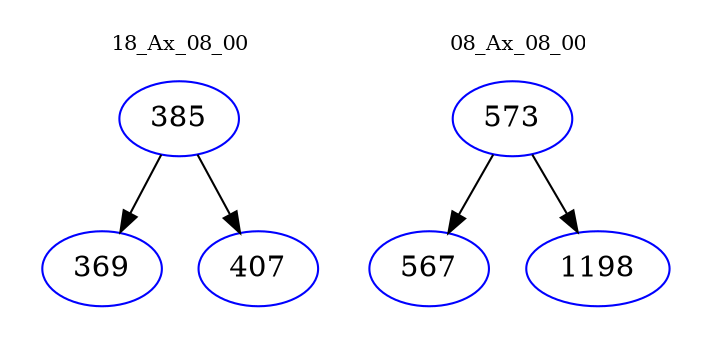 digraph{
subgraph cluster_0 {
color = white
label = "18_Ax_08_00";
fontsize=10;
T0_385 [label="385", color="blue"]
T0_385 -> T0_369 [color="black"]
T0_369 [label="369", color="blue"]
T0_385 -> T0_407 [color="black"]
T0_407 [label="407", color="blue"]
}
subgraph cluster_1 {
color = white
label = "08_Ax_08_00";
fontsize=10;
T1_573 [label="573", color="blue"]
T1_573 -> T1_567 [color="black"]
T1_567 [label="567", color="blue"]
T1_573 -> T1_1198 [color="black"]
T1_1198 [label="1198", color="blue"]
}
}
